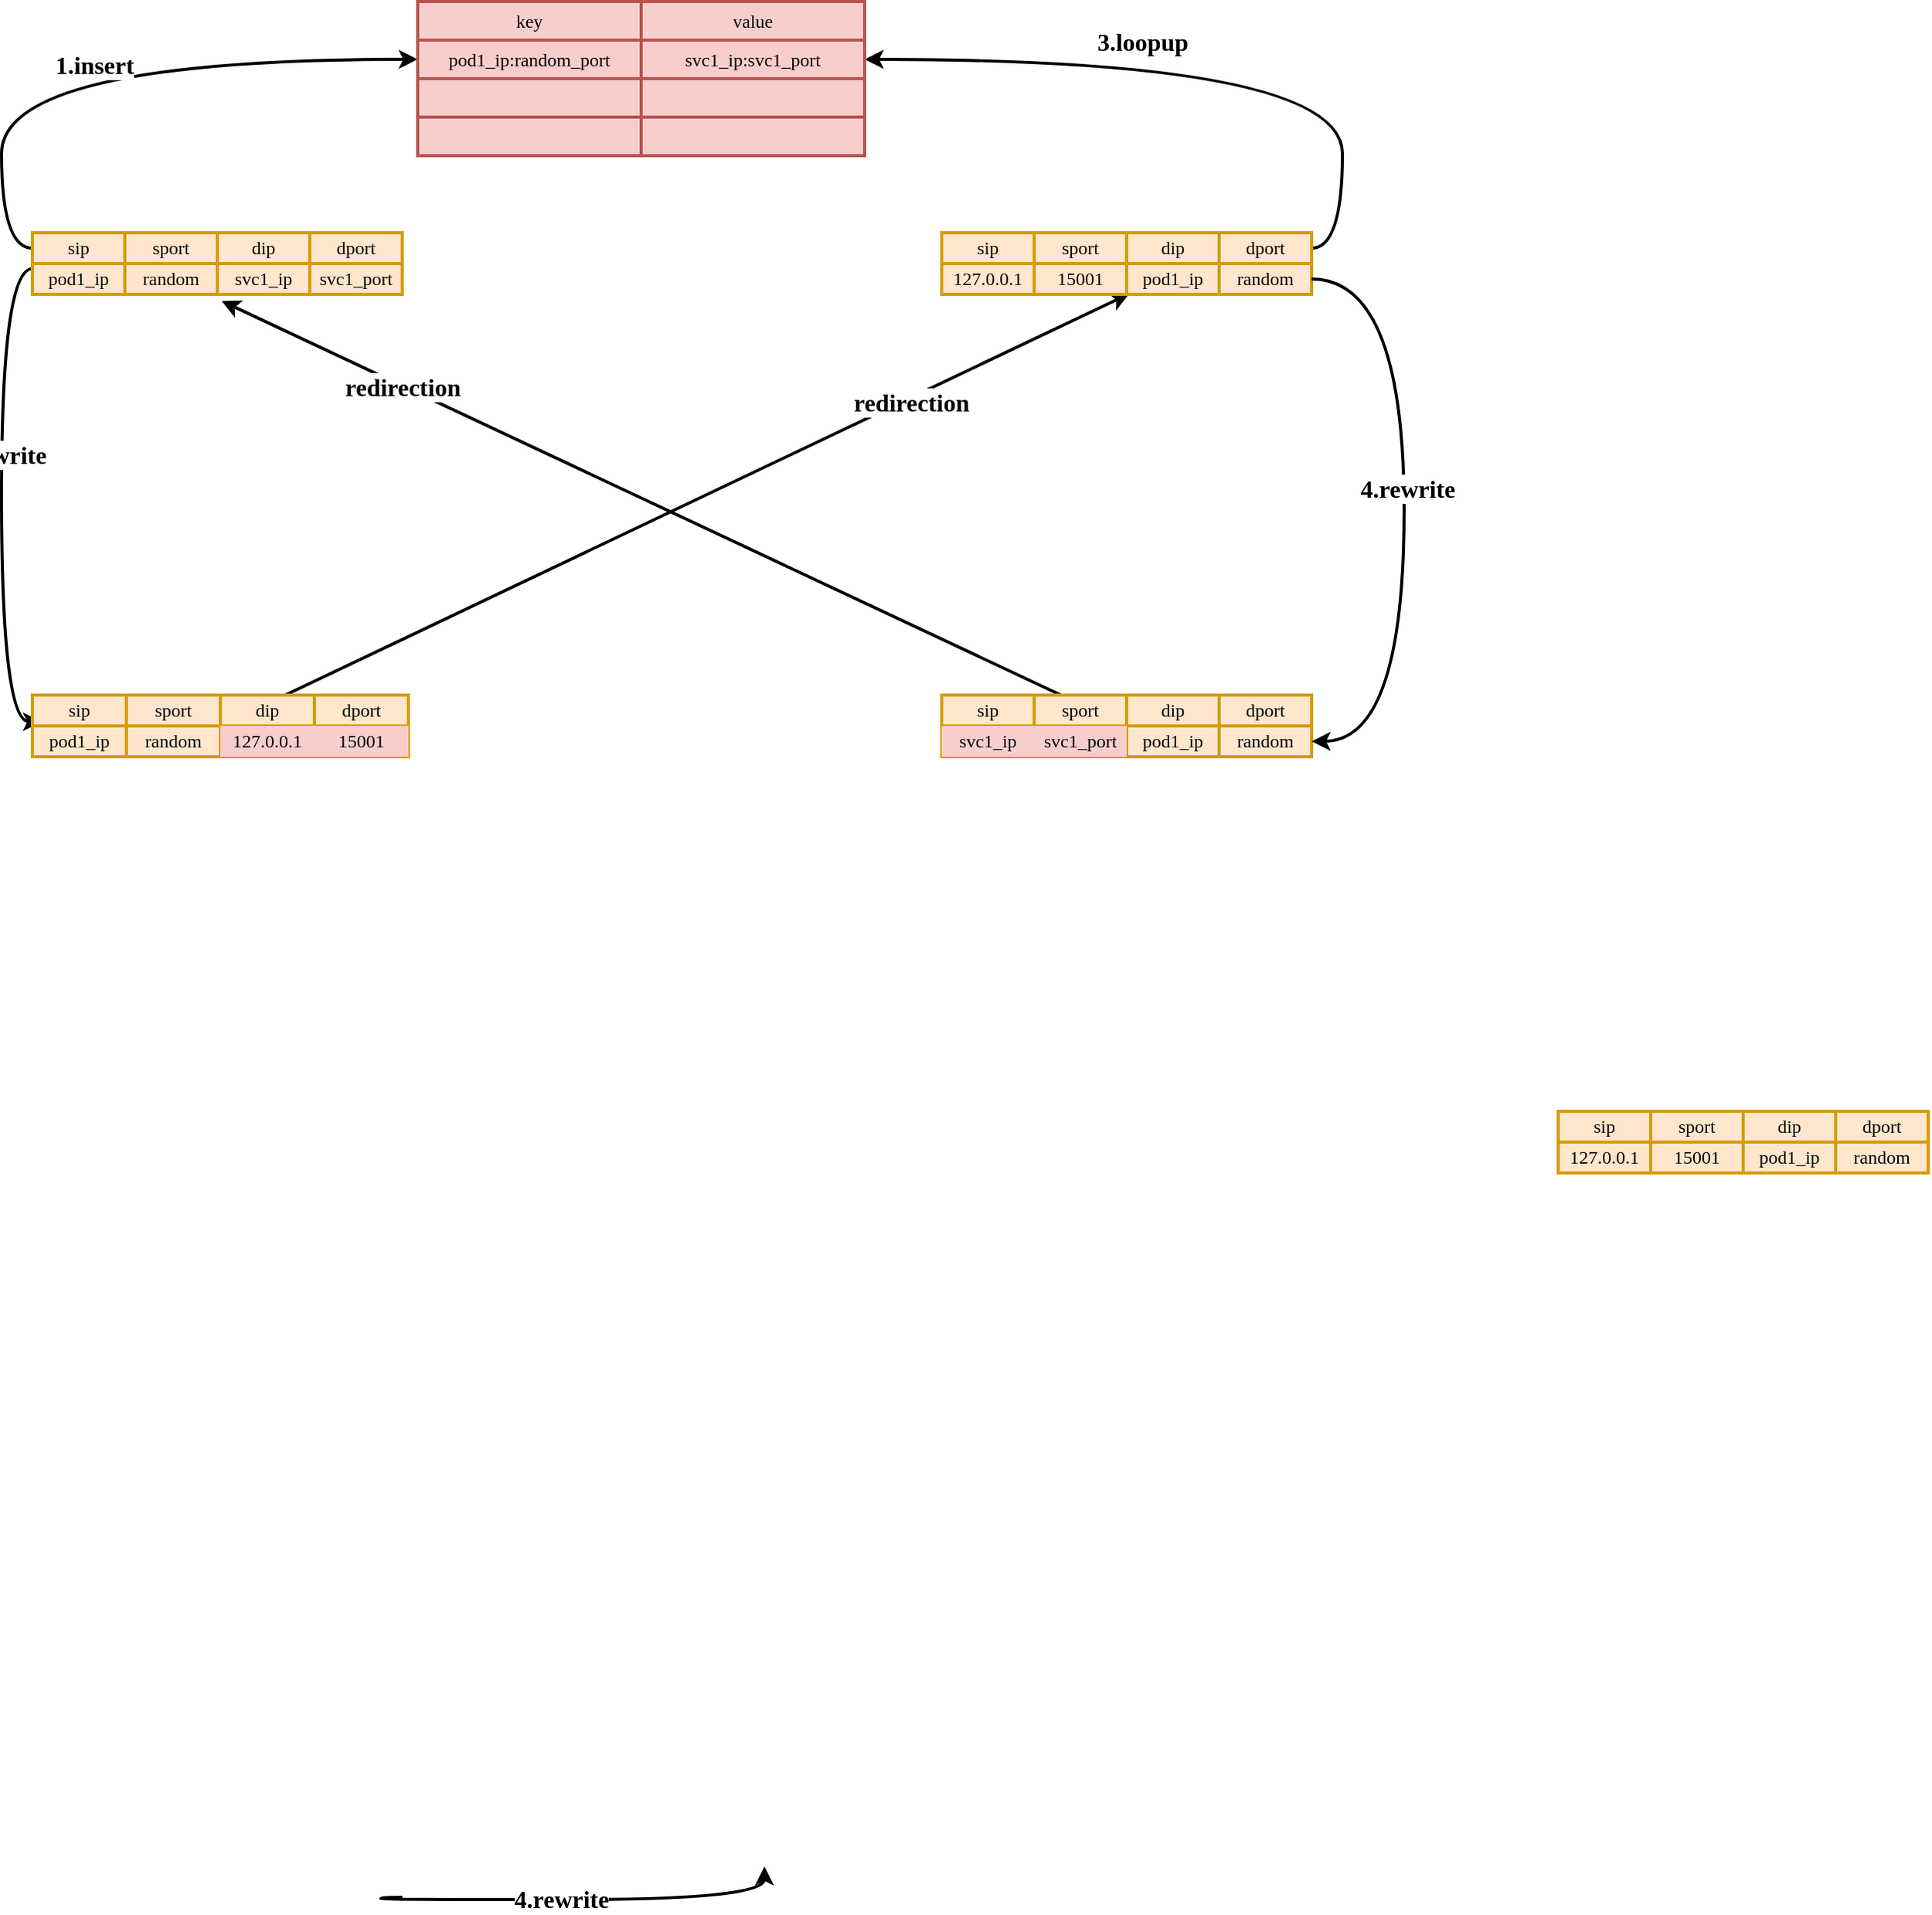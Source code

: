 <mxfile version="14.4.2" type="github">
  <diagram id="q3DHzyylVSjhvPdqJ01j" name="Page-1">
    <mxGraphModel dx="1967" dy="1779" grid="1" gridSize="10" guides="1" tooltips="1" connect="1" arrows="1" fold="1" page="1" pageScale="1" pageWidth="850" pageHeight="1100" math="0" shadow="0">
      <root>
        <mxCell id="0" />
        <mxCell id="1" parent="0" />
        <mxCell id="aCyn5NSVWf0VDw9uky3m-135" style="edgeStyle=orthogonalEdgeStyle;curved=1;rounded=0;sketch=0;orthogonalLoop=1;jettySize=auto;html=1;entryX=0;entryY=0.5;entryDx=0;entryDy=0;strokeWidth=2;fontFamily=Comic Sans MS;fontSize=16;exitX=0;exitY=0.5;exitDx=0;exitDy=0;" edge="1" parent="1" source="aCyn5NSVWf0VDw9uky3m-2" target="aCyn5NSVWf0VDw9uky3m-96">
          <mxGeometry relative="1" as="geometry" />
        </mxCell>
        <mxCell id="aCyn5NSVWf0VDw9uky3m-136" value="&lt;b&gt;1.insert&lt;/b&gt;" style="edgeLabel;html=1;align=center;verticalAlign=middle;resizable=0;points=[];fontSize=16;fontFamily=Comic Sans MS;" vertex="1" connectable="0" parent="aCyn5NSVWf0VDw9uky3m-135">
          <mxGeometry x="-0.413" y="31" relative="1" as="geometry">
            <mxPoint x="91" y="-18.57" as="offset" />
          </mxGeometry>
        </mxCell>
        <mxCell id="aCyn5NSVWf0VDw9uky3m-137" style="edgeStyle=orthogonalEdgeStyle;curved=1;rounded=0;sketch=0;orthogonalLoop=1;jettySize=auto;html=1;entryX=0.025;entryY=-0.133;entryDx=0;entryDy=0;entryPerimeter=0;strokeWidth=2;fontFamily=Comic Sans MS;fontSize=16;exitX=0;exitY=0.167;exitDx=0;exitDy=0;exitPerimeter=0;" edge="1" parent="1" source="aCyn5NSVWf0VDw9uky3m-7" target="aCyn5NSVWf0VDw9uky3m-18">
          <mxGeometry relative="1" as="geometry" />
        </mxCell>
        <mxCell id="aCyn5NSVWf0VDw9uky3m-138" value="&lt;b&gt;2.rewrite&lt;/b&gt;" style="edgeLabel;html=1;align=center;verticalAlign=middle;resizable=0;points=[];fontSize=16;fontFamily=Comic Sans MS;" vertex="1" connectable="0" parent="aCyn5NSVWf0VDw9uky3m-137">
          <mxGeometry x="-0.176" y="-2" relative="1" as="geometry">
            <mxPoint as="offset" />
          </mxGeometry>
        </mxCell>
        <mxCell id="aCyn5NSVWf0VDw9uky3m-1" value="" style="shape=table;html=1;whiteSpace=wrap;startSize=0;container=1;collapsible=0;childLayout=tableLayout;shadow=0;fillColor=#ffe6cc;strokeColor=#d79b00;strokeWidth=2;fontFamily=Comic Sans MS;" vertex="1" parent="1">
          <mxGeometry x="30" y="-440" width="240" height="40" as="geometry" />
        </mxCell>
        <mxCell id="aCyn5NSVWf0VDw9uky3m-2" value="" style="shape=partialRectangle;html=1;whiteSpace=wrap;collapsible=0;dropTarget=0;pointerEvents=0;fillColor=none;top=0;left=0;bottom=0;right=0;points=[[0,0.5],[1,0.5]];portConstraint=eastwest;fontFamily=Comic Sans MS;" vertex="1" parent="aCyn5NSVWf0VDw9uky3m-1">
          <mxGeometry width="240" height="20" as="geometry" />
        </mxCell>
        <mxCell id="aCyn5NSVWf0VDw9uky3m-3" value="sip" style="shape=partialRectangle;html=1;whiteSpace=wrap;connectable=0;overflow=hidden;fillColor=none;top=0;left=0;bottom=0;right=0;fontFamily=Comic Sans MS;" vertex="1" parent="aCyn5NSVWf0VDw9uky3m-2">
          <mxGeometry width="60" height="20" as="geometry" />
        </mxCell>
        <mxCell id="aCyn5NSVWf0VDw9uky3m-4" value="sport" style="shape=partialRectangle;html=1;whiteSpace=wrap;connectable=0;overflow=hidden;fillColor=none;top=0;left=0;bottom=0;right=0;fontFamily=Comic Sans MS;" vertex="1" parent="aCyn5NSVWf0VDw9uky3m-2">
          <mxGeometry x="60" width="60" height="20" as="geometry" />
        </mxCell>
        <mxCell id="aCyn5NSVWf0VDw9uky3m-5" value="dip" style="shape=partialRectangle;html=1;whiteSpace=wrap;connectable=0;overflow=hidden;fillColor=none;top=0;left=0;bottom=0;right=0;fontFamily=Comic Sans MS;" vertex="1" parent="aCyn5NSVWf0VDw9uky3m-2">
          <mxGeometry x="120" width="60" height="20" as="geometry" />
        </mxCell>
        <mxCell id="aCyn5NSVWf0VDw9uky3m-6" value="dport" style="shape=partialRectangle;html=1;whiteSpace=wrap;connectable=0;overflow=hidden;fillColor=none;top=0;left=0;bottom=0;right=0;fontFamily=Comic Sans MS;" vertex="1" parent="aCyn5NSVWf0VDw9uky3m-2">
          <mxGeometry x="180" width="60" height="20" as="geometry" />
        </mxCell>
        <mxCell id="aCyn5NSVWf0VDw9uky3m-7" value="" style="shape=partialRectangle;html=1;whiteSpace=wrap;collapsible=0;dropTarget=0;pointerEvents=0;fillColor=none;top=0;left=0;bottom=0;right=0;points=[[0,0.5],[1,0.5]];portConstraint=eastwest;fontFamily=Comic Sans MS;" vertex="1" parent="aCyn5NSVWf0VDw9uky3m-1">
          <mxGeometry y="20" width="240" height="20" as="geometry" />
        </mxCell>
        <mxCell id="aCyn5NSVWf0VDw9uky3m-8" value="pod1_ip" style="shape=partialRectangle;html=1;whiteSpace=wrap;connectable=0;overflow=hidden;fillColor=none;top=0;left=0;bottom=0;right=0;fontFamily=Comic Sans MS;" vertex="1" parent="aCyn5NSVWf0VDw9uky3m-7">
          <mxGeometry width="60" height="20" as="geometry" />
        </mxCell>
        <mxCell id="aCyn5NSVWf0VDw9uky3m-9" value="random" style="shape=partialRectangle;html=1;whiteSpace=wrap;connectable=0;overflow=hidden;fillColor=none;top=0;left=0;bottom=0;right=0;fontFamily=Comic Sans MS;" vertex="1" parent="aCyn5NSVWf0VDw9uky3m-7">
          <mxGeometry x="60" width="60" height="20" as="geometry" />
        </mxCell>
        <mxCell id="aCyn5NSVWf0VDw9uky3m-10" value="svc1_ip" style="shape=partialRectangle;html=1;whiteSpace=wrap;connectable=0;overflow=hidden;fillColor=none;top=0;left=0;bottom=0;right=0;fontFamily=Comic Sans MS;" vertex="1" parent="aCyn5NSVWf0VDw9uky3m-7">
          <mxGeometry x="120" width="60" height="20" as="geometry" />
        </mxCell>
        <mxCell id="aCyn5NSVWf0VDw9uky3m-11" value="svc1_port" style="shape=partialRectangle;html=1;whiteSpace=wrap;connectable=0;overflow=hidden;fillColor=none;top=0;left=0;bottom=0;right=0;fontFamily=Comic Sans MS;" vertex="1" parent="aCyn5NSVWf0VDw9uky3m-7">
          <mxGeometry x="180" width="60" height="20" as="geometry" />
        </mxCell>
        <mxCell id="aCyn5NSVWf0VDw9uky3m-147" style="rounded=0;sketch=0;orthogonalLoop=1;jettySize=auto;html=1;entryX=0.507;entryY=0.979;entryDx=0;entryDy=0;entryPerimeter=0;strokeWidth=2;fontFamily=Comic Sans MS;fontSize=16;" edge="1" parent="1" source="aCyn5NSVWf0VDw9uky3m-12" target="aCyn5NSVWf0VDw9uky3m-43">
          <mxGeometry relative="1" as="geometry" />
        </mxCell>
        <mxCell id="aCyn5NSVWf0VDw9uky3m-150" value="&lt;b&gt;redirection&lt;/b&gt;" style="edgeLabel;html=1;align=center;verticalAlign=middle;resizable=0;points=[];fontSize=16;fontFamily=Comic Sans MS;" vertex="1" connectable="0" parent="aCyn5NSVWf0VDw9uky3m-147">
          <mxGeometry x="-0.071" relative="1" as="geometry">
            <mxPoint x="151.79" y="-69.14" as="offset" />
          </mxGeometry>
        </mxCell>
        <mxCell id="aCyn5NSVWf0VDw9uky3m-12" value="" style="shape=table;html=1;whiteSpace=wrap;startSize=0;container=1;collapsible=0;childLayout=tableLayout;shadow=0;fillColor=#ffe6cc;strokeColor=#d79b00;strokeWidth=2;fontFamily=Comic Sans MS;" vertex="1" parent="1">
          <mxGeometry x="30" y="-140" width="244" height="40" as="geometry" />
        </mxCell>
        <mxCell id="aCyn5NSVWf0VDw9uky3m-13" value="" style="shape=partialRectangle;html=1;whiteSpace=wrap;collapsible=0;dropTarget=0;pointerEvents=0;fillColor=none;top=0;left=0;bottom=0;right=0;points=[[0,0.5],[1,0.5]];portConstraint=eastwest;fontFamily=Comic Sans MS;" vertex="1" parent="aCyn5NSVWf0VDw9uky3m-12">
          <mxGeometry width="244" height="20" as="geometry" />
        </mxCell>
        <mxCell id="aCyn5NSVWf0VDw9uky3m-14" value="sip" style="shape=partialRectangle;html=1;whiteSpace=wrap;connectable=0;overflow=hidden;fillColor=none;top=0;left=0;bottom=0;right=0;fontFamily=Comic Sans MS;" vertex="1" parent="aCyn5NSVWf0VDw9uky3m-13">
          <mxGeometry width="61" height="20" as="geometry" />
        </mxCell>
        <mxCell id="aCyn5NSVWf0VDw9uky3m-15" value="sport" style="shape=partialRectangle;html=1;whiteSpace=wrap;connectable=0;overflow=hidden;fillColor=none;top=0;left=0;bottom=0;right=0;fontFamily=Comic Sans MS;" vertex="1" parent="aCyn5NSVWf0VDw9uky3m-13">
          <mxGeometry x="61" width="61" height="20" as="geometry" />
        </mxCell>
        <mxCell id="aCyn5NSVWf0VDw9uky3m-16" value="dip" style="shape=partialRectangle;html=1;whiteSpace=wrap;connectable=0;overflow=hidden;fillColor=none;top=0;left=0;bottom=0;right=0;fontFamily=Comic Sans MS;" vertex="1" parent="aCyn5NSVWf0VDw9uky3m-13">
          <mxGeometry x="122" width="61" height="20" as="geometry" />
        </mxCell>
        <mxCell id="aCyn5NSVWf0VDw9uky3m-17" value="dport" style="shape=partialRectangle;html=1;whiteSpace=wrap;connectable=0;overflow=hidden;fillColor=none;top=0;left=0;bottom=0;right=0;fontFamily=Comic Sans MS;" vertex="1" parent="aCyn5NSVWf0VDw9uky3m-13">
          <mxGeometry x="183" width="61" height="20" as="geometry" />
        </mxCell>
        <mxCell id="aCyn5NSVWf0VDw9uky3m-18" value="" style="shape=partialRectangle;html=1;whiteSpace=wrap;collapsible=0;dropTarget=0;pointerEvents=0;fillColor=none;top=0;left=0;bottom=0;right=0;points=[[0,0.5],[1,0.5]];portConstraint=eastwest;fontFamily=Comic Sans MS;" vertex="1" parent="aCyn5NSVWf0VDw9uky3m-12">
          <mxGeometry y="20" width="244" height="20" as="geometry" />
        </mxCell>
        <mxCell id="aCyn5NSVWf0VDw9uky3m-19" value="pod1_ip" style="shape=partialRectangle;html=1;whiteSpace=wrap;connectable=0;overflow=hidden;fillColor=none;top=0;left=0;bottom=0;right=0;fontFamily=Comic Sans MS;" vertex="1" parent="aCyn5NSVWf0VDw9uky3m-18">
          <mxGeometry width="61" height="20" as="geometry" />
        </mxCell>
        <mxCell id="aCyn5NSVWf0VDw9uky3m-20" value="random" style="shape=partialRectangle;html=1;whiteSpace=wrap;connectable=0;overflow=hidden;fillColor=none;top=0;left=0;bottom=0;right=0;fontFamily=Comic Sans MS;" vertex="1" parent="aCyn5NSVWf0VDw9uky3m-18">
          <mxGeometry x="61" width="61" height="20" as="geometry" />
        </mxCell>
        <mxCell id="aCyn5NSVWf0VDw9uky3m-21" value="127.0.0.1" style="shape=partialRectangle;html=1;whiteSpace=wrap;connectable=0;overflow=hidden;fillColor=#f8cecc;top=0;left=0;bottom=0;right=0;strokeColor=#b85450;strokeWidth=2;fontFamily=Comic Sans MS;" vertex="1" parent="aCyn5NSVWf0VDw9uky3m-18">
          <mxGeometry x="122" width="61" height="20" as="geometry" />
        </mxCell>
        <mxCell id="aCyn5NSVWf0VDw9uky3m-22" value="15001" style="shape=partialRectangle;html=1;whiteSpace=wrap;connectable=0;overflow=hidden;fillColor=#f8cecc;top=0;left=0;bottom=0;right=0;perimeterSpacing=0;fontFamily=Comic Sans MS;" vertex="1" parent="aCyn5NSVWf0VDw9uky3m-18">
          <mxGeometry x="183" width="61" height="20" as="geometry" />
        </mxCell>
        <mxCell id="aCyn5NSVWf0VDw9uky3m-36" style="edgeStyle=orthogonalEdgeStyle;rounded=0;orthogonalLoop=1;jettySize=auto;html=1;curved=1;strokeWidth=2;sketch=0;" edge="1" parent="1">
          <mxGeometry relative="1" as="geometry">
            <Array as="points">
              <mxPoint x="256" y="641.5" />
              <mxPoint x="505" y="641.5" />
            </Array>
            <mxPoint x="270" y="640" as="sourcePoint" />
            <mxPoint x="505" y="620" as="targetPoint" />
          </mxGeometry>
        </mxCell>
        <mxCell id="aCyn5NSVWf0VDw9uky3m-110" value="&lt;b&gt;4.rewrite&lt;/b&gt;" style="edgeLabel;html=1;align=center;verticalAlign=middle;resizable=0;points=[];fontSize=16;fontFamily=Comic Sans MS;" vertex="1" connectable="0" parent="aCyn5NSVWf0VDw9uky3m-36">
          <mxGeometry x="-0.078" y="1" relative="1" as="geometry">
            <mxPoint as="offset" />
          </mxGeometry>
        </mxCell>
        <mxCell id="aCyn5NSVWf0VDw9uky3m-139" style="edgeStyle=orthogonalEdgeStyle;curved=1;rounded=0;sketch=0;orthogonalLoop=1;jettySize=auto;html=1;entryX=1;entryY=0.5;entryDx=0;entryDy=0;strokeWidth=2;fontFamily=Comic Sans MS;fontSize=16;exitX=1;exitY=0.5;exitDx=0;exitDy=0;" edge="1" parent="1" source="aCyn5NSVWf0VDw9uky3m-38" target="aCyn5NSVWf0VDw9uky3m-96">
          <mxGeometry relative="1" as="geometry" />
        </mxCell>
        <mxCell id="aCyn5NSVWf0VDw9uky3m-142" value="&lt;b&gt;3.loopup&lt;/b&gt;" style="edgeLabel;html=1;align=center;verticalAlign=middle;resizable=0;points=[];fontSize=16;fontFamily=Comic Sans MS;" vertex="1" connectable="0" parent="aCyn5NSVWf0VDw9uky3m-139">
          <mxGeometry x="-0.377" y="-22" relative="1" as="geometry">
            <mxPoint x="-152" y="-13.57" as="offset" />
          </mxGeometry>
        </mxCell>
        <mxCell id="aCyn5NSVWf0VDw9uky3m-37" value="" style="shape=table;html=1;whiteSpace=wrap;startSize=0;container=1;collapsible=0;childLayout=tableLayout;shadow=0;fillColor=#ffe6cc;strokeColor=#d79b00;strokeWidth=2;rounded=0;sketch=0;fontFamily=Comic Sans MS;" vertex="1" parent="1">
          <mxGeometry x="620" y="-440" width="240" height="40" as="geometry" />
        </mxCell>
        <mxCell id="aCyn5NSVWf0VDw9uky3m-38" value="" style="shape=partialRectangle;html=1;whiteSpace=wrap;collapsible=0;dropTarget=0;pointerEvents=0;fillColor=none;top=0;left=0;bottom=0;right=0;points=[[0,0.5],[1,0.5]];portConstraint=eastwest;fontFamily=Comic Sans MS;" vertex="1" parent="aCyn5NSVWf0VDw9uky3m-37">
          <mxGeometry width="240" height="20" as="geometry" />
        </mxCell>
        <mxCell id="aCyn5NSVWf0VDw9uky3m-39" value="sip" style="shape=partialRectangle;html=1;whiteSpace=wrap;connectable=0;overflow=hidden;fillColor=none;top=0;left=0;bottom=0;right=0;fontFamily=Comic Sans MS;" vertex="1" parent="aCyn5NSVWf0VDw9uky3m-38">
          <mxGeometry width="60" height="20" as="geometry" />
        </mxCell>
        <mxCell id="aCyn5NSVWf0VDw9uky3m-40" value="sport" style="shape=partialRectangle;html=1;whiteSpace=wrap;connectable=0;overflow=hidden;fillColor=none;top=0;left=0;bottom=0;right=0;fontFamily=Comic Sans MS;" vertex="1" parent="aCyn5NSVWf0VDw9uky3m-38">
          <mxGeometry x="60" width="60" height="20" as="geometry" />
        </mxCell>
        <mxCell id="aCyn5NSVWf0VDw9uky3m-41" value="dip" style="shape=partialRectangle;html=1;whiteSpace=wrap;connectable=0;overflow=hidden;fillColor=none;top=0;left=0;bottom=0;right=0;fontFamily=Comic Sans MS;" vertex="1" parent="aCyn5NSVWf0VDw9uky3m-38">
          <mxGeometry x="120" width="60" height="20" as="geometry" />
        </mxCell>
        <mxCell id="aCyn5NSVWf0VDw9uky3m-42" value="dport" style="shape=partialRectangle;html=1;whiteSpace=wrap;connectable=0;overflow=hidden;fillColor=none;top=0;left=0;bottom=0;right=0;fontFamily=Comic Sans MS;" vertex="1" parent="aCyn5NSVWf0VDw9uky3m-38">
          <mxGeometry x="180" width="60" height="20" as="geometry" />
        </mxCell>
        <mxCell id="aCyn5NSVWf0VDw9uky3m-43" value="" style="shape=partialRectangle;html=1;whiteSpace=wrap;collapsible=0;dropTarget=0;pointerEvents=0;fillColor=none;top=0;left=0;bottom=0;right=0;points=[[0,0.5],[1,0.5]];portConstraint=eastwest;fontFamily=Comic Sans MS;" vertex="1" parent="aCyn5NSVWf0VDw9uky3m-37">
          <mxGeometry y="20" width="240" height="20" as="geometry" />
        </mxCell>
        <mxCell id="aCyn5NSVWf0VDw9uky3m-44" value="127.0.0.1" style="shape=partialRectangle;html=1;whiteSpace=wrap;connectable=0;overflow=hidden;fillColor=none;top=0;left=0;bottom=0;right=0;fontFamily=Comic Sans MS;" vertex="1" parent="aCyn5NSVWf0VDw9uky3m-43">
          <mxGeometry width="60" height="20" as="geometry" />
        </mxCell>
        <mxCell id="aCyn5NSVWf0VDw9uky3m-45" value="15001" style="shape=partialRectangle;html=1;whiteSpace=wrap;connectable=0;overflow=hidden;fillColor=none;top=0;left=0;bottom=0;right=0;fontFamily=Comic Sans MS;" vertex="1" parent="aCyn5NSVWf0VDw9uky3m-43">
          <mxGeometry x="60" width="60" height="20" as="geometry" />
        </mxCell>
        <mxCell id="aCyn5NSVWf0VDw9uky3m-46" value="pod1_ip" style="shape=partialRectangle;html=1;whiteSpace=wrap;connectable=0;overflow=hidden;fillColor=none;top=0;left=0;bottom=0;right=0;fontFamily=Comic Sans MS;" vertex="1" parent="aCyn5NSVWf0VDw9uky3m-43">
          <mxGeometry x="120" width="60" height="20" as="geometry" />
        </mxCell>
        <mxCell id="aCyn5NSVWf0VDw9uky3m-47" value="random" style="shape=partialRectangle;html=1;whiteSpace=wrap;connectable=0;overflow=hidden;fillColor=none;top=0;left=0;bottom=0;right=0;fontFamily=Comic Sans MS;" vertex="1" parent="aCyn5NSVWf0VDw9uky3m-43">
          <mxGeometry x="180" width="60" height="20" as="geometry" />
        </mxCell>
        <mxCell id="aCyn5NSVWf0VDw9uky3m-151" style="edgeStyle=none;rounded=0;sketch=0;orthogonalLoop=1;jettySize=auto;html=1;entryX=0.512;entryY=1.217;entryDx=0;entryDy=0;entryPerimeter=0;strokeWidth=2;fontFamily=Comic Sans MS;fontSize=16;" edge="1" parent="1" source="aCyn5NSVWf0VDw9uky3m-59" target="aCyn5NSVWf0VDw9uky3m-7">
          <mxGeometry relative="1" as="geometry" />
        </mxCell>
        <mxCell id="aCyn5NSVWf0VDw9uky3m-59" value="" style="shape=table;html=1;whiteSpace=wrap;startSize=0;container=1;collapsible=0;childLayout=tableLayout;shadow=0;fillColor=#ffe6cc;strokeColor=#d79b00;strokeWidth=2;rounded=0;sketch=0;fontFamily=Comic Sans MS;" vertex="1" parent="1">
          <mxGeometry x="620" y="-140" width="240" height="40" as="geometry" />
        </mxCell>
        <mxCell id="aCyn5NSVWf0VDw9uky3m-60" value="" style="shape=partialRectangle;html=1;whiteSpace=wrap;collapsible=0;dropTarget=0;pointerEvents=0;fillColor=none;top=0;left=0;bottom=0;right=0;points=[[0,0.5],[1,0.5]];portConstraint=eastwest;fontFamily=Comic Sans MS;" vertex="1" parent="aCyn5NSVWf0VDw9uky3m-59">
          <mxGeometry width="240" height="20" as="geometry" />
        </mxCell>
        <mxCell id="aCyn5NSVWf0VDw9uky3m-61" value="sip" style="shape=partialRectangle;html=1;whiteSpace=wrap;connectable=0;overflow=hidden;fillColor=none;top=0;left=0;bottom=0;right=0;fontFamily=Comic Sans MS;" vertex="1" parent="aCyn5NSVWf0VDw9uky3m-60">
          <mxGeometry width="60" height="20" as="geometry" />
        </mxCell>
        <mxCell id="aCyn5NSVWf0VDw9uky3m-62" value="sport" style="shape=partialRectangle;html=1;whiteSpace=wrap;connectable=0;overflow=hidden;fillColor=none;top=0;left=0;bottom=0;right=0;fontFamily=Comic Sans MS;" vertex="1" parent="aCyn5NSVWf0VDw9uky3m-60">
          <mxGeometry x="60" width="60" height="20" as="geometry" />
        </mxCell>
        <mxCell id="aCyn5NSVWf0VDw9uky3m-63" value="dip" style="shape=partialRectangle;html=1;whiteSpace=wrap;connectable=0;overflow=hidden;fillColor=none;top=0;left=0;bottom=0;right=0;fontFamily=Comic Sans MS;" vertex="1" parent="aCyn5NSVWf0VDw9uky3m-60">
          <mxGeometry x="120" width="60" height="20" as="geometry" />
        </mxCell>
        <mxCell id="aCyn5NSVWf0VDw9uky3m-64" value="dport" style="shape=partialRectangle;html=1;whiteSpace=wrap;connectable=0;overflow=hidden;fillColor=none;top=0;left=0;bottom=0;right=0;fontFamily=Comic Sans MS;" vertex="1" parent="aCyn5NSVWf0VDw9uky3m-60">
          <mxGeometry x="180" width="60" height="20" as="geometry" />
        </mxCell>
        <mxCell id="aCyn5NSVWf0VDw9uky3m-65" value="" style="shape=partialRectangle;html=1;whiteSpace=wrap;collapsible=0;dropTarget=0;pointerEvents=0;fillColor=none;top=0;left=0;bottom=0;right=0;points=[[0,0.5],[1,0.5]];portConstraint=eastwest;fontFamily=Comic Sans MS;" vertex="1" parent="aCyn5NSVWf0VDw9uky3m-59">
          <mxGeometry y="20" width="240" height="20" as="geometry" />
        </mxCell>
        <mxCell id="aCyn5NSVWf0VDw9uky3m-66" value="svc1_ip" style="shape=partialRectangle;html=1;whiteSpace=wrap;connectable=0;overflow=hidden;fillColor=#f8cecc;top=0;left=0;bottom=0;right=0;fontFamily=Comic Sans MS;strokeColor=#b85450;" vertex="1" parent="aCyn5NSVWf0VDw9uky3m-65">
          <mxGeometry width="60" height="20" as="geometry" />
        </mxCell>
        <mxCell id="aCyn5NSVWf0VDw9uky3m-67" value="svc1_port" style="shape=partialRectangle;html=1;whiteSpace=wrap;connectable=0;overflow=hidden;fillColor=#f8cecc;top=0;left=0;bottom=0;right=0;fontFamily=Comic Sans MS;strokeColor=#b85450;" vertex="1" parent="aCyn5NSVWf0VDw9uky3m-65">
          <mxGeometry x="60" width="60" height="20" as="geometry" />
        </mxCell>
        <mxCell id="aCyn5NSVWf0VDw9uky3m-68" value="pod1_ip" style="shape=partialRectangle;html=1;whiteSpace=wrap;connectable=0;overflow=hidden;fillColor=none;top=0;left=0;bottom=0;right=0;fontFamily=Comic Sans MS;" vertex="1" parent="aCyn5NSVWf0VDw9uky3m-65">
          <mxGeometry x="120" width="60" height="20" as="geometry" />
        </mxCell>
        <mxCell id="aCyn5NSVWf0VDw9uky3m-69" value="random" style="shape=partialRectangle;html=1;whiteSpace=wrap;connectable=0;overflow=hidden;fillColor=none;top=0;left=0;bottom=0;right=0;fontFamily=Comic Sans MS;" vertex="1" parent="aCyn5NSVWf0VDw9uky3m-65">
          <mxGeometry x="180" width="60" height="20" as="geometry" />
        </mxCell>
        <mxCell id="aCyn5NSVWf0VDw9uky3m-92" value="" style="shape=table;html=1;whiteSpace=wrap;startSize=0;container=1;collapsible=0;childLayout=tableLayout;fillColor=#f8cecc;strokeColor=#b85450;strokeWidth=2;fontFamily=Comic Sans MS;" vertex="1" parent="1">
          <mxGeometry x="280" y="-590" width="290" height="100" as="geometry" />
        </mxCell>
        <mxCell id="aCyn5NSVWf0VDw9uky3m-93" value="" style="shape=partialRectangle;html=1;whiteSpace=wrap;collapsible=0;dropTarget=0;pointerEvents=0;fillColor=none;top=0;left=0;bottom=0;right=0;points=[[0,0.5],[1,0.5]];portConstraint=eastwest;fontFamily=Comic Sans MS;" vertex="1" parent="aCyn5NSVWf0VDw9uky3m-92">
          <mxGeometry width="290" height="25" as="geometry" />
        </mxCell>
        <mxCell id="aCyn5NSVWf0VDw9uky3m-94" value="key" style="shape=partialRectangle;html=1;whiteSpace=wrap;connectable=0;overflow=hidden;fillColor=none;top=0;left=0;bottom=0;right=0;fontFamily=Comic Sans MS;" vertex="1" parent="aCyn5NSVWf0VDw9uky3m-93">
          <mxGeometry width="145" height="25" as="geometry" />
        </mxCell>
        <mxCell id="aCyn5NSVWf0VDw9uky3m-95" value="value" style="shape=partialRectangle;html=1;whiteSpace=wrap;connectable=0;overflow=hidden;fillColor=none;top=0;left=0;bottom=0;right=0;fontFamily=Comic Sans MS;" vertex="1" parent="aCyn5NSVWf0VDw9uky3m-93">
          <mxGeometry x="145" width="145" height="25" as="geometry" />
        </mxCell>
        <mxCell id="aCyn5NSVWf0VDw9uky3m-96" value="" style="shape=partialRectangle;html=1;whiteSpace=wrap;collapsible=0;dropTarget=0;pointerEvents=0;fillColor=none;top=0;left=0;bottom=0;right=0;points=[[0,0.5],[1,0.5]];portConstraint=eastwest;fontFamily=Comic Sans MS;" vertex="1" parent="aCyn5NSVWf0VDw9uky3m-92">
          <mxGeometry y="25" width="290" height="25" as="geometry" />
        </mxCell>
        <mxCell id="aCyn5NSVWf0VDw9uky3m-97" value="pod1_ip:random_port" style="shape=partialRectangle;html=1;whiteSpace=wrap;connectable=0;overflow=hidden;fillColor=none;top=0;left=0;bottom=0;right=0;fontFamily=Comic Sans MS;" vertex="1" parent="aCyn5NSVWf0VDw9uky3m-96">
          <mxGeometry width="145" height="25" as="geometry" />
        </mxCell>
        <mxCell id="aCyn5NSVWf0VDw9uky3m-98" value="svc1_ip:svc1_port" style="shape=partialRectangle;html=1;whiteSpace=wrap;connectable=0;overflow=hidden;fillColor=none;top=0;left=0;bottom=0;right=0;fontFamily=Comic Sans MS;" vertex="1" parent="aCyn5NSVWf0VDw9uky3m-96">
          <mxGeometry x="145" width="145" height="25" as="geometry" />
        </mxCell>
        <mxCell id="aCyn5NSVWf0VDw9uky3m-99" value="" style="shape=partialRectangle;html=1;whiteSpace=wrap;collapsible=0;dropTarget=0;pointerEvents=0;fillColor=none;top=0;left=0;bottom=0;right=0;points=[[0,0.5],[1,0.5]];portConstraint=eastwest;fontFamily=Comic Sans MS;" vertex="1" parent="aCyn5NSVWf0VDw9uky3m-92">
          <mxGeometry y="50" width="290" height="25" as="geometry" />
        </mxCell>
        <mxCell id="aCyn5NSVWf0VDw9uky3m-100" value="" style="shape=partialRectangle;html=1;whiteSpace=wrap;connectable=0;overflow=hidden;fillColor=none;top=0;left=0;bottom=0;right=0;fontFamily=Comic Sans MS;" vertex="1" parent="aCyn5NSVWf0VDw9uky3m-99">
          <mxGeometry width="145" height="25" as="geometry" />
        </mxCell>
        <mxCell id="aCyn5NSVWf0VDw9uky3m-101" value="" style="shape=partialRectangle;html=1;whiteSpace=wrap;connectable=0;overflow=hidden;fillColor=none;top=0;left=0;bottom=0;right=0;fontFamily=Comic Sans MS;" vertex="1" parent="aCyn5NSVWf0VDw9uky3m-99">
          <mxGeometry x="145" width="145" height="25" as="geometry" />
        </mxCell>
        <mxCell id="aCyn5NSVWf0VDw9uky3m-102" value="" style="shape=partialRectangle;html=1;whiteSpace=wrap;collapsible=0;dropTarget=0;pointerEvents=0;fillColor=none;top=0;left=0;bottom=0;right=0;points=[[0,0.5],[1,0.5]];portConstraint=eastwest;fontFamily=Comic Sans MS;" vertex="1" parent="aCyn5NSVWf0VDw9uky3m-92">
          <mxGeometry y="75" width="290" height="25" as="geometry" />
        </mxCell>
        <mxCell id="aCyn5NSVWf0VDw9uky3m-103" value="" style="shape=partialRectangle;html=1;whiteSpace=wrap;connectable=0;overflow=hidden;fillColor=none;top=0;left=0;bottom=0;right=0;fontFamily=Comic Sans MS;" vertex="1" parent="aCyn5NSVWf0VDw9uky3m-102">
          <mxGeometry width="145" height="25" as="geometry" />
        </mxCell>
        <mxCell id="aCyn5NSVWf0VDw9uky3m-104" value="" style="shape=partialRectangle;html=1;whiteSpace=wrap;connectable=0;overflow=hidden;fillColor=none;top=0;left=0;bottom=0;right=0;fontFamily=Comic Sans MS;" vertex="1" parent="aCyn5NSVWf0VDw9uky3m-102">
          <mxGeometry x="145" width="145" height="25" as="geometry" />
        </mxCell>
        <mxCell id="aCyn5NSVWf0VDw9uky3m-122" value="" style="shape=table;html=1;whiteSpace=wrap;startSize=0;container=1;collapsible=0;childLayout=tableLayout;shadow=0;fillColor=#ffe6cc;strokeColor=#d79b00;strokeWidth=2;rounded=0;sketch=0;fontFamily=Comic Sans MS;" vertex="1" parent="1">
          <mxGeometry x="1020" y="130" width="240" height="40" as="geometry" />
        </mxCell>
        <mxCell id="aCyn5NSVWf0VDw9uky3m-123" value="" style="shape=partialRectangle;html=1;whiteSpace=wrap;collapsible=0;dropTarget=0;pointerEvents=0;fillColor=none;top=0;left=0;bottom=0;right=0;points=[[0,0.5],[1,0.5]];portConstraint=eastwest;fontFamily=Comic Sans MS;" vertex="1" parent="aCyn5NSVWf0VDw9uky3m-122">
          <mxGeometry width="240" height="20" as="geometry" />
        </mxCell>
        <mxCell id="aCyn5NSVWf0VDw9uky3m-124" value="sip" style="shape=partialRectangle;html=1;whiteSpace=wrap;connectable=0;overflow=hidden;fillColor=none;top=0;left=0;bottom=0;right=0;fontFamily=Comic Sans MS;" vertex="1" parent="aCyn5NSVWf0VDw9uky3m-123">
          <mxGeometry width="60" height="20" as="geometry" />
        </mxCell>
        <mxCell id="aCyn5NSVWf0VDw9uky3m-125" value="sport" style="shape=partialRectangle;html=1;whiteSpace=wrap;connectable=0;overflow=hidden;fillColor=none;top=0;left=0;bottom=0;right=0;fontFamily=Comic Sans MS;" vertex="1" parent="aCyn5NSVWf0VDw9uky3m-123">
          <mxGeometry x="60" width="60" height="20" as="geometry" />
        </mxCell>
        <mxCell id="aCyn5NSVWf0VDw9uky3m-126" value="dip" style="shape=partialRectangle;html=1;whiteSpace=wrap;connectable=0;overflow=hidden;fillColor=none;top=0;left=0;bottom=0;right=0;fontFamily=Comic Sans MS;" vertex="1" parent="aCyn5NSVWf0VDw9uky3m-123">
          <mxGeometry x="120" width="60" height="20" as="geometry" />
        </mxCell>
        <mxCell id="aCyn5NSVWf0VDw9uky3m-127" value="dport" style="shape=partialRectangle;html=1;whiteSpace=wrap;connectable=0;overflow=hidden;fillColor=none;top=0;left=0;bottom=0;right=0;fontFamily=Comic Sans MS;" vertex="1" parent="aCyn5NSVWf0VDw9uky3m-123">
          <mxGeometry x="180" width="60" height="20" as="geometry" />
        </mxCell>
        <mxCell id="aCyn5NSVWf0VDw9uky3m-128" value="" style="shape=partialRectangle;html=1;whiteSpace=wrap;collapsible=0;dropTarget=0;pointerEvents=0;fillColor=none;top=0;left=0;bottom=0;right=0;points=[[0,0.5],[1,0.5]];portConstraint=eastwest;fontFamily=Comic Sans MS;" vertex="1" parent="aCyn5NSVWf0VDw9uky3m-122">
          <mxGeometry y="20" width="240" height="20" as="geometry" />
        </mxCell>
        <mxCell id="aCyn5NSVWf0VDw9uky3m-129" value="127.0.0.1" style="shape=partialRectangle;html=1;whiteSpace=wrap;connectable=0;overflow=hidden;fillColor=none;top=0;left=0;bottom=0;right=0;fontFamily=Comic Sans MS;" vertex="1" parent="aCyn5NSVWf0VDw9uky3m-128">
          <mxGeometry width="60" height="20" as="geometry" />
        </mxCell>
        <mxCell id="aCyn5NSVWf0VDw9uky3m-130" value="15001" style="shape=partialRectangle;html=1;whiteSpace=wrap;connectable=0;overflow=hidden;fillColor=none;top=0;left=0;bottom=0;right=0;fontFamily=Comic Sans MS;" vertex="1" parent="aCyn5NSVWf0VDw9uky3m-128">
          <mxGeometry x="60" width="60" height="20" as="geometry" />
        </mxCell>
        <mxCell id="aCyn5NSVWf0VDw9uky3m-131" value="pod1_ip" style="shape=partialRectangle;html=1;whiteSpace=wrap;connectable=0;overflow=hidden;fillColor=none;top=0;left=0;bottom=0;right=0;fontFamily=Comic Sans MS;" vertex="1" parent="aCyn5NSVWf0VDw9uky3m-128">
          <mxGeometry x="120" width="60" height="20" as="geometry" />
        </mxCell>
        <mxCell id="aCyn5NSVWf0VDw9uky3m-132" value="random" style="shape=partialRectangle;html=1;whiteSpace=wrap;connectable=0;overflow=hidden;fillColor=none;top=0;left=0;bottom=0;right=0;fontFamily=Comic Sans MS;" vertex="1" parent="aCyn5NSVWf0VDw9uky3m-128">
          <mxGeometry x="180" width="60" height="20" as="geometry" />
        </mxCell>
        <mxCell id="aCyn5NSVWf0VDw9uky3m-143" style="edgeStyle=orthogonalEdgeStyle;curved=1;rounded=0;sketch=0;orthogonalLoop=1;jettySize=auto;html=1;entryX=1;entryY=0.5;entryDx=0;entryDy=0;strokeWidth=2;fontFamily=Comic Sans MS;fontSize=16;exitX=1;exitY=0.5;exitDx=0;exitDy=0;" edge="1" parent="1" source="aCyn5NSVWf0VDw9uky3m-43" target="aCyn5NSVWf0VDw9uky3m-65">
          <mxGeometry relative="1" as="geometry">
            <Array as="points">
              <mxPoint x="920" y="-410" />
              <mxPoint x="920" y="-110" />
            </Array>
          </mxGeometry>
        </mxCell>
        <mxCell id="aCyn5NSVWf0VDw9uky3m-144" value="&lt;b&gt;4.rewrite&lt;/b&gt;" style="edgeLabel;html=1;align=center;verticalAlign=middle;resizable=0;points=[];fontSize=16;fontFamily=Comic Sans MS;" vertex="1" connectable="0" parent="aCyn5NSVWf0VDw9uky3m-143">
          <mxGeometry x="-0.07" y="2" relative="1" as="geometry">
            <mxPoint as="offset" />
          </mxGeometry>
        </mxCell>
        <mxCell id="aCyn5NSVWf0VDw9uky3m-152" value="&lt;b&gt;redirection&lt;/b&gt;" style="edgeLabel;html=1;align=center;verticalAlign=middle;resizable=0;points=[];fontSize=16;fontFamily=Comic Sans MS;" vertex="1" connectable="0" parent="1">
          <mxGeometry x="270.001" y="-340.002" as="geometry" />
        </mxCell>
      </root>
    </mxGraphModel>
  </diagram>
</mxfile>
